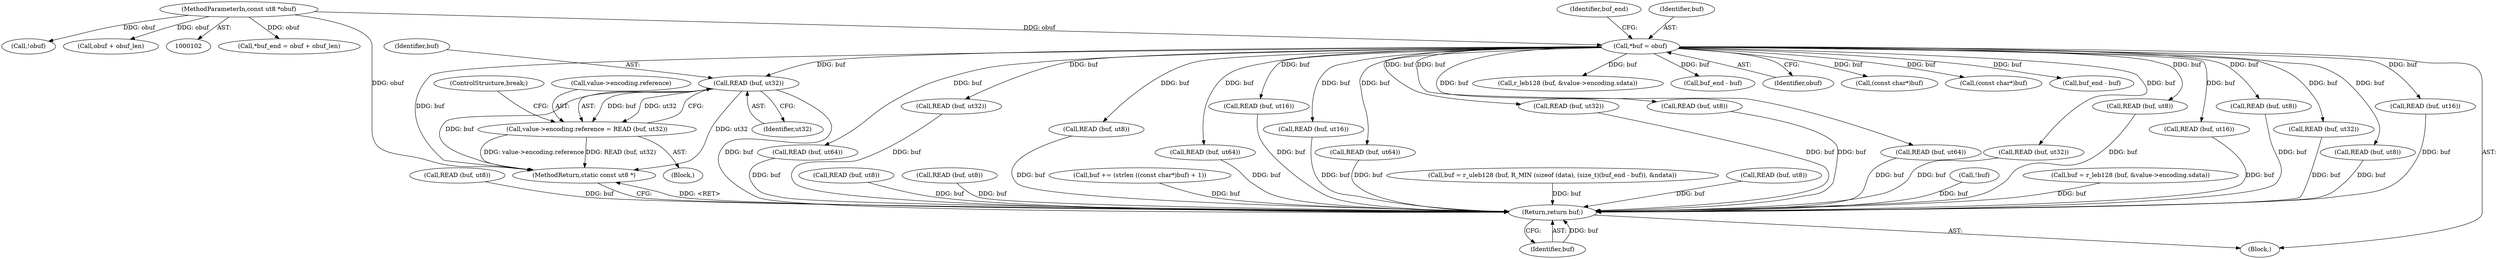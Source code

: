 digraph "0_radare2_2ca9ab45891b6ae8e32b6c28c81eebca059cbe5d_0@pointer" {
"1000753" [label="(Call,READ (buf, ut32))"];
"1000112" [label="(Call,*buf = obuf)"];
"1000103" [label="(MethodParameterIn,const ut8 *obuf)"];
"1000747" [label="(Call,value->encoding.reference = READ (buf, ut32))"];
"1000794" [label="(Return,return buf;)"];
"1000116" [label="(Call,*buf_end = obuf + obuf_len)"];
"1000753" [label="(Call,READ (buf, ut32))"];
"1000596" [label="(Call,r_leb128 (buf, &value->encoding.sdata))"];
"1000133" [label="(Call,!obuf)"];
"1000529" [label="(Call,READ (buf, ut8))"];
"1000748" [label="(Call,value->encoding.reference)"];
"1000409" [label="(Call,READ (buf, ut32))"];
"1000378" [label="(Call,READ (buf, ut8))"];
"1000455" [label="(Call,buf_end - buf)"];
"1000114" [label="(Identifier,obuf)"];
"1000756" [label="(ControlStructure,break;)"];
"1000795" [label="(Identifier,buf)"];
"1000589" [label="(Call,READ (buf, ut8))"];
"1000420" [label="(Call,READ (buf, ut64))"];
"1000200" [label="(Call,READ (buf, ut8))"];
"1000186" [label="(Block,)"];
"1000118" [label="(Call,obuf + obuf_len)"];
"1000257" [label="(Call,READ (buf, ut16))"];
"1000796" [label="(MethodReturn,static const ut8 *)"];
"1000731" [label="(Call,READ (buf, ut8))"];
"1000754" [label="(Identifier,buf)"];
"1000578" [label="(Call,READ (buf, ut8))"];
"1000110" [label="(Block,)"];
"1000755" [label="(Identifier,ut32)"];
"1000315" [label="(Call,READ (buf, ut8))"];
"1000211" [label="(Call,READ (buf, ut16))"];
"1000441" [label="(Call,buf += (strlen ((const char*)buf) + 1))"];
"1000117" [label="(Identifier,buf_end)"];
"1000328" [label="(Call,READ (buf, ut32))"];
"1000233" [label="(Call,READ (buf, ut64))"];
"1000614" [label="(Call,READ (buf, ut32))"];
"1000775" [label="(Call,READ (buf, ut8))"];
"1000103" [label="(MethodParameterIn,const ut8 *obuf)"];
"1000675" [label="(Call,buf = r_uleb128 (buf, R_MIN (sizeof (data), (size_t)(buf_end - buf)), &ndata))"];
"1000764" [label="(Call,READ (buf, ut64))"];
"1000112" [label="(Call,*buf = obuf)"];
"1000747" [label="(Call,value->encoding.reference = READ (buf, ut32))"];
"1000516" [label="(Call,READ (buf, ut8))"];
"1000794" [label="(Return,return buf;)"];
"1000437" [label="(Call,(const char*)buf)"];
"1000742" [label="(Call,READ (buf, ut16))"];
"1000113" [label="(Identifier,buf)"];
"1000445" [label="(Call,(const char*)buf)"];
"1000398" [label="(Call,READ (buf, ut16))"];
"1000720" [label="(Call,READ (buf, ut64))"];
"1000467" [label="(Call,!buf)"];
"1000222" [label="(Call,READ (buf, ut32))"];
"1000594" [label="(Call,buf = r_leb128 (buf, &value->encoding.sdata))"];
"1000684" [label="(Call,buf_end - buf)"];
"1000753" -> "1000747"  [label="AST: "];
"1000753" -> "1000755"  [label="CFG: "];
"1000754" -> "1000753"  [label="AST: "];
"1000755" -> "1000753"  [label="AST: "];
"1000747" -> "1000753"  [label="CFG: "];
"1000753" -> "1000796"  [label="DDG: buf"];
"1000753" -> "1000796"  [label="DDG: ut32"];
"1000753" -> "1000747"  [label="DDG: buf"];
"1000753" -> "1000747"  [label="DDG: ut32"];
"1000112" -> "1000753"  [label="DDG: buf"];
"1000753" -> "1000794"  [label="DDG: buf"];
"1000112" -> "1000110"  [label="AST: "];
"1000112" -> "1000114"  [label="CFG: "];
"1000113" -> "1000112"  [label="AST: "];
"1000114" -> "1000112"  [label="AST: "];
"1000117" -> "1000112"  [label="CFG: "];
"1000112" -> "1000796"  [label="DDG: buf"];
"1000103" -> "1000112"  [label="DDG: obuf"];
"1000112" -> "1000200"  [label="DDG: buf"];
"1000112" -> "1000211"  [label="DDG: buf"];
"1000112" -> "1000222"  [label="DDG: buf"];
"1000112" -> "1000233"  [label="DDG: buf"];
"1000112" -> "1000257"  [label="DDG: buf"];
"1000112" -> "1000328"  [label="DDG: buf"];
"1000112" -> "1000398"  [label="DDG: buf"];
"1000112" -> "1000409"  [label="DDG: buf"];
"1000112" -> "1000420"  [label="DDG: buf"];
"1000112" -> "1000437"  [label="DDG: buf"];
"1000112" -> "1000445"  [label="DDG: buf"];
"1000112" -> "1000455"  [label="DDG: buf"];
"1000112" -> "1000529"  [label="DDG: buf"];
"1000112" -> "1000589"  [label="DDG: buf"];
"1000112" -> "1000596"  [label="DDG: buf"];
"1000112" -> "1000614"  [label="DDG: buf"];
"1000112" -> "1000684"  [label="DDG: buf"];
"1000112" -> "1000720"  [label="DDG: buf"];
"1000112" -> "1000731"  [label="DDG: buf"];
"1000112" -> "1000742"  [label="DDG: buf"];
"1000112" -> "1000764"  [label="DDG: buf"];
"1000112" -> "1000775"  [label="DDG: buf"];
"1000103" -> "1000102"  [label="AST: "];
"1000103" -> "1000796"  [label="DDG: obuf"];
"1000103" -> "1000116"  [label="DDG: obuf"];
"1000103" -> "1000118"  [label="DDG: obuf"];
"1000103" -> "1000133"  [label="DDG: obuf"];
"1000747" -> "1000186"  [label="AST: "];
"1000748" -> "1000747"  [label="AST: "];
"1000756" -> "1000747"  [label="CFG: "];
"1000747" -> "1000796"  [label="DDG: value->encoding.reference"];
"1000747" -> "1000796"  [label="DDG: READ (buf, ut32)"];
"1000794" -> "1000110"  [label="AST: "];
"1000794" -> "1000795"  [label="CFG: "];
"1000795" -> "1000794"  [label="AST: "];
"1000796" -> "1000794"  [label="CFG: "];
"1000794" -> "1000796"  [label="DDG: <RET>"];
"1000795" -> "1000794"  [label="DDG: buf"];
"1000578" -> "1000794"  [label="DDG: buf"];
"1000222" -> "1000794"  [label="DDG: buf"];
"1000594" -> "1000794"  [label="DDG: buf"];
"1000589" -> "1000794"  [label="DDG: buf"];
"1000315" -> "1000794"  [label="DDG: buf"];
"1000211" -> "1000794"  [label="DDG: buf"];
"1000398" -> "1000794"  [label="DDG: buf"];
"1000441" -> "1000794"  [label="DDG: buf"];
"1000675" -> "1000794"  [label="DDG: buf"];
"1000200" -> "1000794"  [label="DDG: buf"];
"1000775" -> "1000794"  [label="DDG: buf"];
"1000467" -> "1000794"  [label="DDG: buf"];
"1000378" -> "1000794"  [label="DDG: buf"];
"1000720" -> "1000794"  [label="DDG: buf"];
"1000614" -> "1000794"  [label="DDG: buf"];
"1000257" -> "1000794"  [label="DDG: buf"];
"1000529" -> "1000794"  [label="DDG: buf"];
"1000328" -> "1000794"  [label="DDG: buf"];
"1000742" -> "1000794"  [label="DDG: buf"];
"1000409" -> "1000794"  [label="DDG: buf"];
"1000233" -> "1000794"  [label="DDG: buf"];
"1000420" -> "1000794"  [label="DDG: buf"];
"1000764" -> "1000794"  [label="DDG: buf"];
"1000731" -> "1000794"  [label="DDG: buf"];
"1000516" -> "1000794"  [label="DDG: buf"];
}
